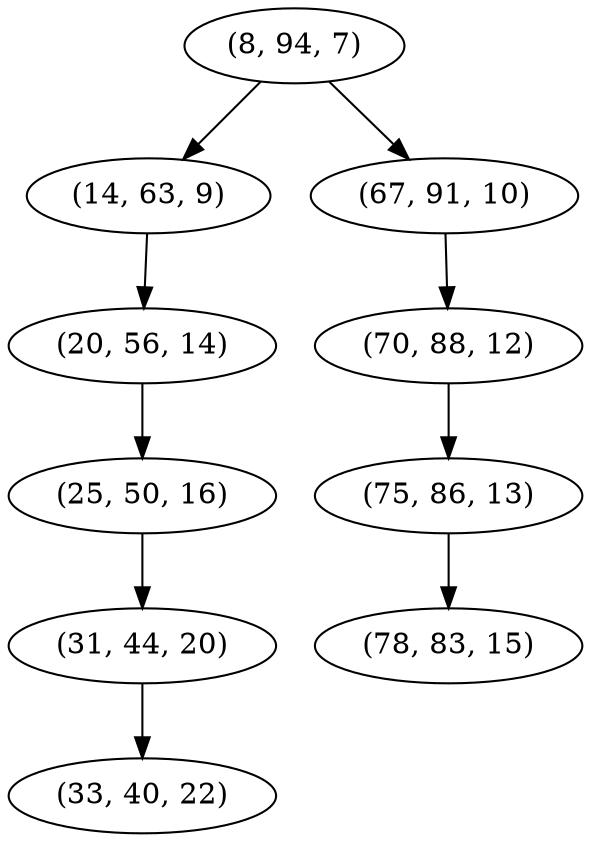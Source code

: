 digraph tree {
    "(8, 94, 7)";
    "(14, 63, 9)";
    "(20, 56, 14)";
    "(25, 50, 16)";
    "(31, 44, 20)";
    "(33, 40, 22)";
    "(67, 91, 10)";
    "(70, 88, 12)";
    "(75, 86, 13)";
    "(78, 83, 15)";
    "(8, 94, 7)" -> "(14, 63, 9)";
    "(8, 94, 7)" -> "(67, 91, 10)";
    "(14, 63, 9)" -> "(20, 56, 14)";
    "(20, 56, 14)" -> "(25, 50, 16)";
    "(25, 50, 16)" -> "(31, 44, 20)";
    "(31, 44, 20)" -> "(33, 40, 22)";
    "(67, 91, 10)" -> "(70, 88, 12)";
    "(70, 88, 12)" -> "(75, 86, 13)";
    "(75, 86, 13)" -> "(78, 83, 15)";
}
